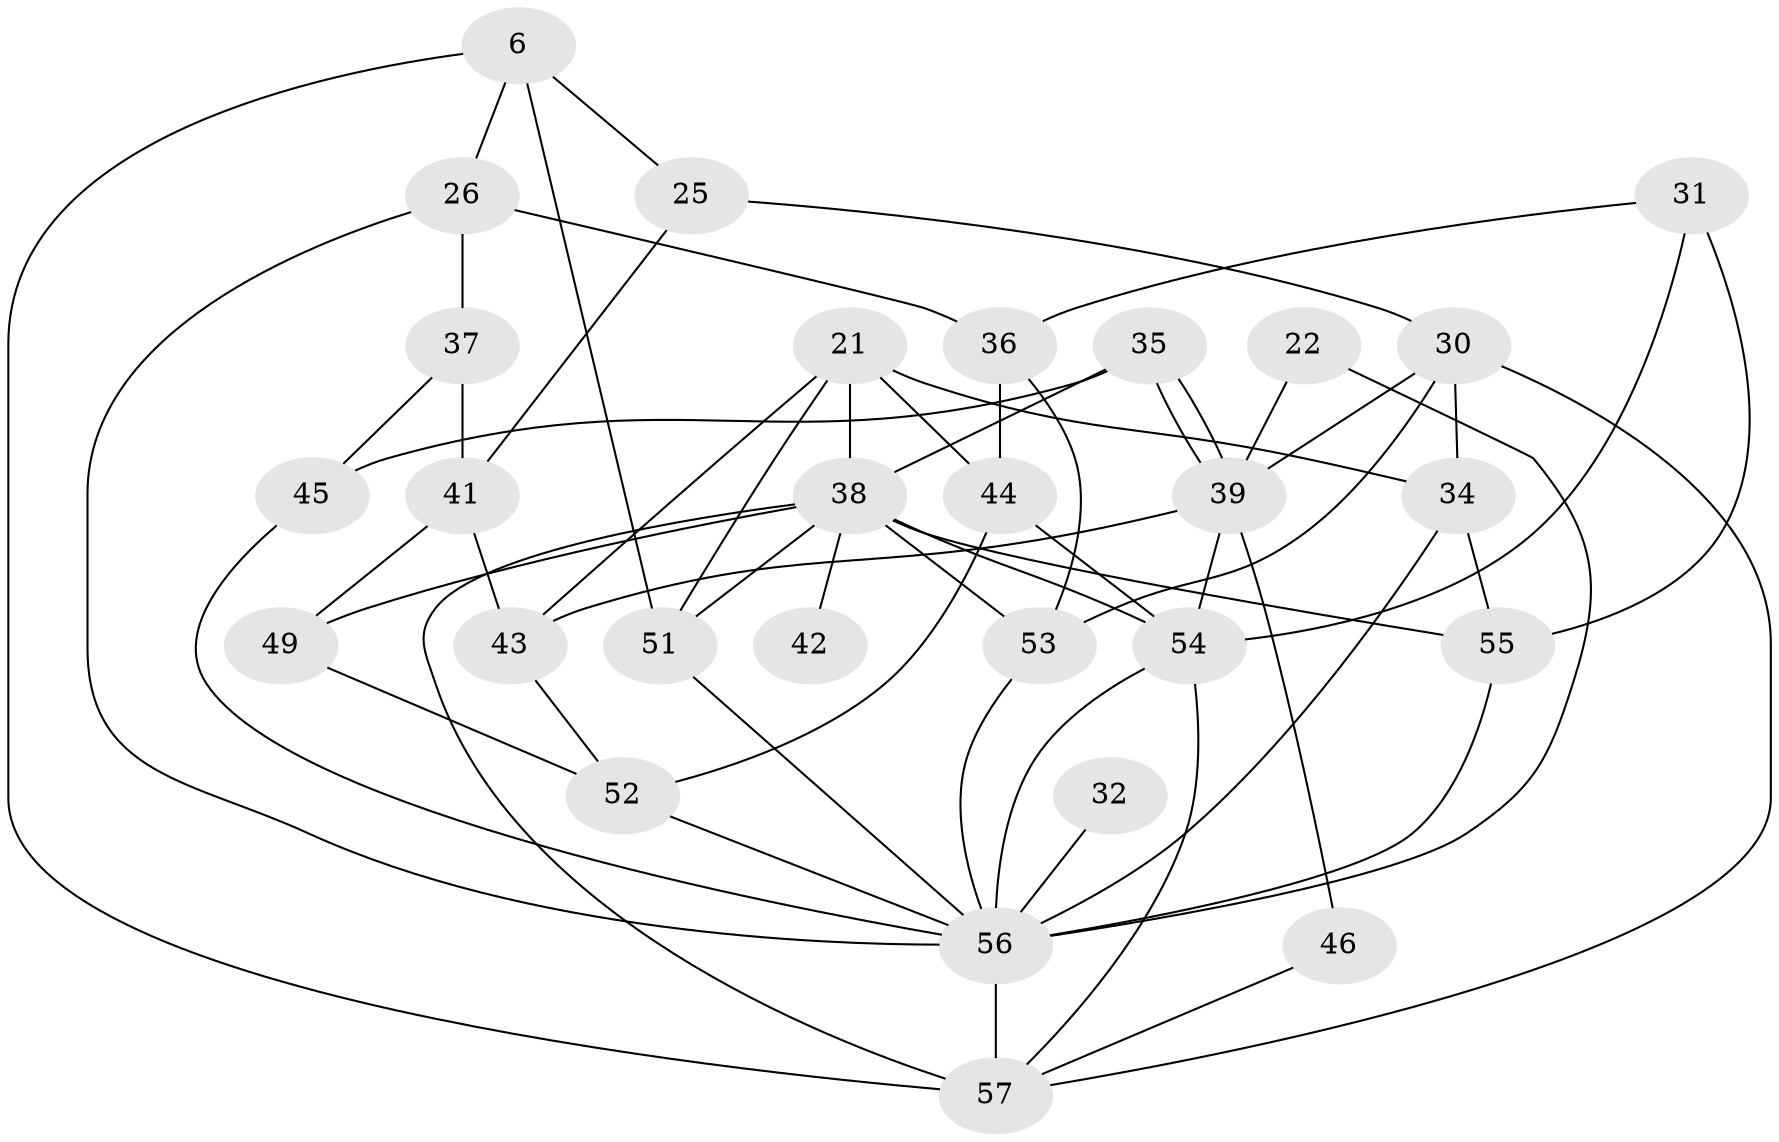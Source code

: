 // original degree distribution, {4: 0.3684210526315789, 5: 0.15789473684210525, 3: 0.2631578947368421, 6: 0.10526315789473684, 8: 0.017543859649122806, 2: 0.08771929824561403}
// Generated by graph-tools (version 1.1) at 2025/51/03/09/25 04:51:11]
// undirected, 28 vertices, 59 edges
graph export_dot {
graph [start="1"]
  node [color=gray90,style=filled];
  6;
  21 [super="+3"];
  22;
  25;
  26;
  30;
  31 [super="+24"];
  32;
  34;
  35;
  36;
  37;
  38 [super="+15+27+19"];
  39 [super="+11"];
  41;
  42;
  43;
  44 [super="+29"];
  45;
  46;
  49 [super="+28"];
  51 [super="+50"];
  52;
  53 [super="+47"];
  54 [super="+14"];
  55 [super="+7+18"];
  56 [super="+23+48"];
  57 [super="+10+4"];
  6 -- 25;
  6 -- 26;
  6 -- 51 [weight=2];
  6 -- 57 [weight=2];
  21 -- 34;
  21 -- 44 [weight=2];
  21 -- 51;
  21 -- 43;
  21 -- 38;
  22 -- 39;
  22 -- 56 [weight=2];
  25 -- 30;
  25 -- 41;
  26 -- 36;
  26 -- 37;
  26 -- 56;
  30 -- 34;
  30 -- 53;
  30 -- 39;
  30 -- 57;
  31 -- 36;
  31 -- 55;
  31 -- 54;
  32 -- 56 [weight=2];
  34 -- 55;
  34 -- 56 [weight=2];
  35 -- 39;
  35 -- 39;
  35 -- 45;
  35 -- 38 [weight=2];
  36 -- 44;
  36 -- 53;
  37 -- 41;
  37 -- 45;
  38 -- 55 [weight=5];
  38 -- 54 [weight=4];
  38 -- 42 [weight=2];
  38 -- 49 [weight=2];
  38 -- 51 [weight=2];
  38 -- 53;
  38 -- 57;
  39 -- 46;
  39 -- 54;
  39 -- 43;
  41 -- 43;
  41 -- 49;
  43 -- 52;
  44 -- 54 [weight=2];
  44 -- 52;
  45 -- 56;
  46 -- 57;
  49 -- 52;
  51 -- 56 [weight=2];
  52 -- 56;
  53 -- 56 [weight=2];
  54 -- 57;
  54 -- 56 [weight=2];
  55 -- 56 [weight=2];
  56 -- 57 [weight=2];
}
